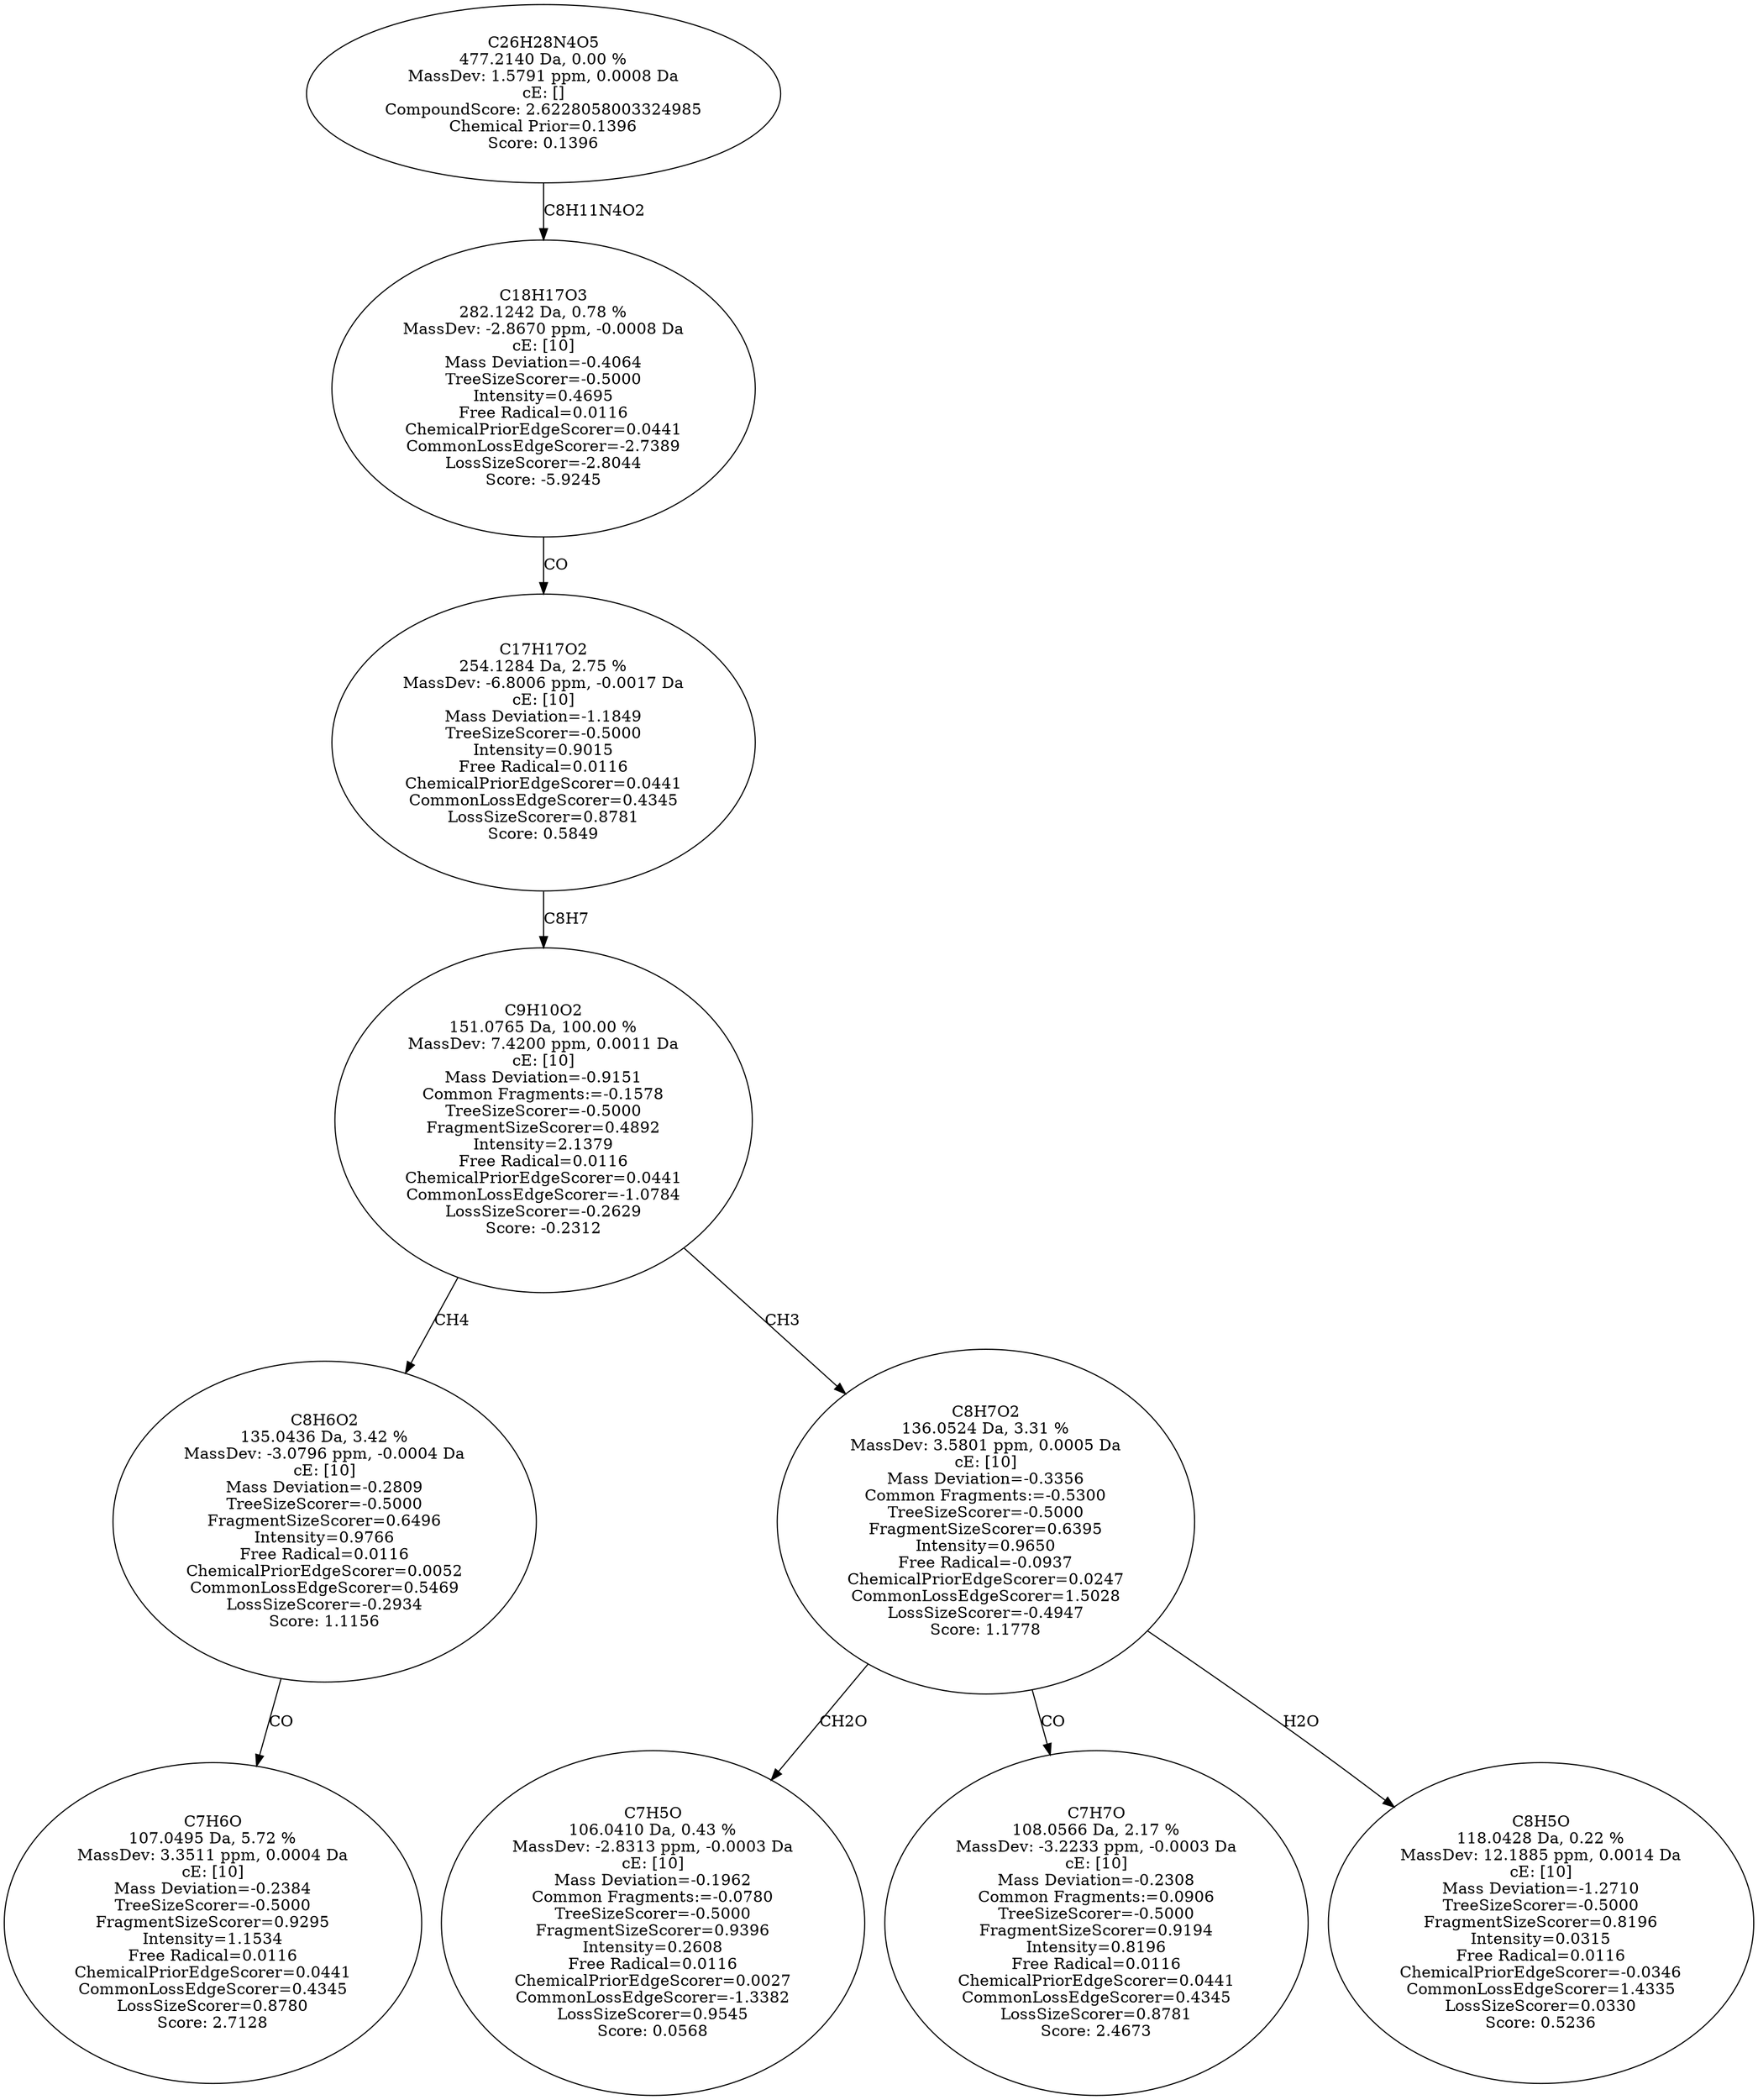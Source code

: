 strict digraph {
v1 [label="C7H6O\n107.0495 Da, 5.72 %\nMassDev: 3.3511 ppm, 0.0004 Da\ncE: [10]\nMass Deviation=-0.2384\nTreeSizeScorer=-0.5000\nFragmentSizeScorer=0.9295\nIntensity=1.1534\nFree Radical=0.0116\nChemicalPriorEdgeScorer=0.0441\nCommonLossEdgeScorer=0.4345\nLossSizeScorer=0.8780\nScore: 2.7128"];
v2 [label="C8H6O2\n135.0436 Da, 3.42 %\nMassDev: -3.0796 ppm, -0.0004 Da\ncE: [10]\nMass Deviation=-0.2809\nTreeSizeScorer=-0.5000\nFragmentSizeScorer=0.6496\nIntensity=0.9766\nFree Radical=0.0116\nChemicalPriorEdgeScorer=0.0052\nCommonLossEdgeScorer=0.5469\nLossSizeScorer=-0.2934\nScore: 1.1156"];
v3 [label="C7H5O\n106.0410 Da, 0.43 %\nMassDev: -2.8313 ppm, -0.0003 Da\ncE: [10]\nMass Deviation=-0.1962\nCommon Fragments:=-0.0780\nTreeSizeScorer=-0.5000\nFragmentSizeScorer=0.9396\nIntensity=0.2608\nFree Radical=0.0116\nChemicalPriorEdgeScorer=0.0027\nCommonLossEdgeScorer=-1.3382\nLossSizeScorer=0.9545\nScore: 0.0568"];
v4 [label="C7H7O\n108.0566 Da, 2.17 %\nMassDev: -3.2233 ppm, -0.0003 Da\ncE: [10]\nMass Deviation=-0.2308\nCommon Fragments:=0.0906\nTreeSizeScorer=-0.5000\nFragmentSizeScorer=0.9194\nIntensity=0.8196\nFree Radical=0.0116\nChemicalPriorEdgeScorer=0.0441\nCommonLossEdgeScorer=0.4345\nLossSizeScorer=0.8781\nScore: 2.4673"];
v5 [label="C8H5O\n118.0428 Da, 0.22 %\nMassDev: 12.1885 ppm, 0.0014 Da\ncE: [10]\nMass Deviation=-1.2710\nTreeSizeScorer=-0.5000\nFragmentSizeScorer=0.8196\nIntensity=0.0315\nFree Radical=0.0116\nChemicalPriorEdgeScorer=-0.0346\nCommonLossEdgeScorer=1.4335\nLossSizeScorer=0.0330\nScore: 0.5236"];
v6 [label="C8H7O2\n136.0524 Da, 3.31 %\nMassDev: 3.5801 ppm, 0.0005 Da\ncE: [10]\nMass Deviation=-0.3356\nCommon Fragments:=-0.5300\nTreeSizeScorer=-0.5000\nFragmentSizeScorer=0.6395\nIntensity=0.9650\nFree Radical=-0.0937\nChemicalPriorEdgeScorer=0.0247\nCommonLossEdgeScorer=1.5028\nLossSizeScorer=-0.4947\nScore: 1.1778"];
v7 [label="C9H10O2\n151.0765 Da, 100.00 %\nMassDev: 7.4200 ppm, 0.0011 Da\ncE: [10]\nMass Deviation=-0.9151\nCommon Fragments:=-0.1578\nTreeSizeScorer=-0.5000\nFragmentSizeScorer=0.4892\nIntensity=2.1379\nFree Radical=0.0116\nChemicalPriorEdgeScorer=0.0441\nCommonLossEdgeScorer=-1.0784\nLossSizeScorer=-0.2629\nScore: -0.2312"];
v8 [label="C17H17O2\n254.1284 Da, 2.75 %\nMassDev: -6.8006 ppm, -0.0017 Da\ncE: [10]\nMass Deviation=-1.1849\nTreeSizeScorer=-0.5000\nIntensity=0.9015\nFree Radical=0.0116\nChemicalPriorEdgeScorer=0.0441\nCommonLossEdgeScorer=0.4345\nLossSizeScorer=0.8781\nScore: 0.5849"];
v9 [label="C18H17O3\n282.1242 Da, 0.78 %\nMassDev: -2.8670 ppm, -0.0008 Da\ncE: [10]\nMass Deviation=-0.4064\nTreeSizeScorer=-0.5000\nIntensity=0.4695\nFree Radical=0.0116\nChemicalPriorEdgeScorer=0.0441\nCommonLossEdgeScorer=-2.7389\nLossSizeScorer=-2.8044\nScore: -5.9245"];
v10 [label="C26H28N4O5\n477.2140 Da, 0.00 %\nMassDev: 1.5791 ppm, 0.0008 Da\ncE: []\nCompoundScore: 2.6228058003324985\nChemical Prior=0.1396\nScore: 0.1396"];
v2 -> v1 [label="CO"];
v7 -> v2 [label="CH4"];
v6 -> v3 [label="CH2O"];
v6 -> v4 [label="CO"];
v6 -> v5 [label="H2O"];
v7 -> v6 [label="CH3"];
v8 -> v7 [label="C8H7"];
v9 -> v8 [label="CO"];
v10 -> v9 [label="C8H11N4O2"];
}